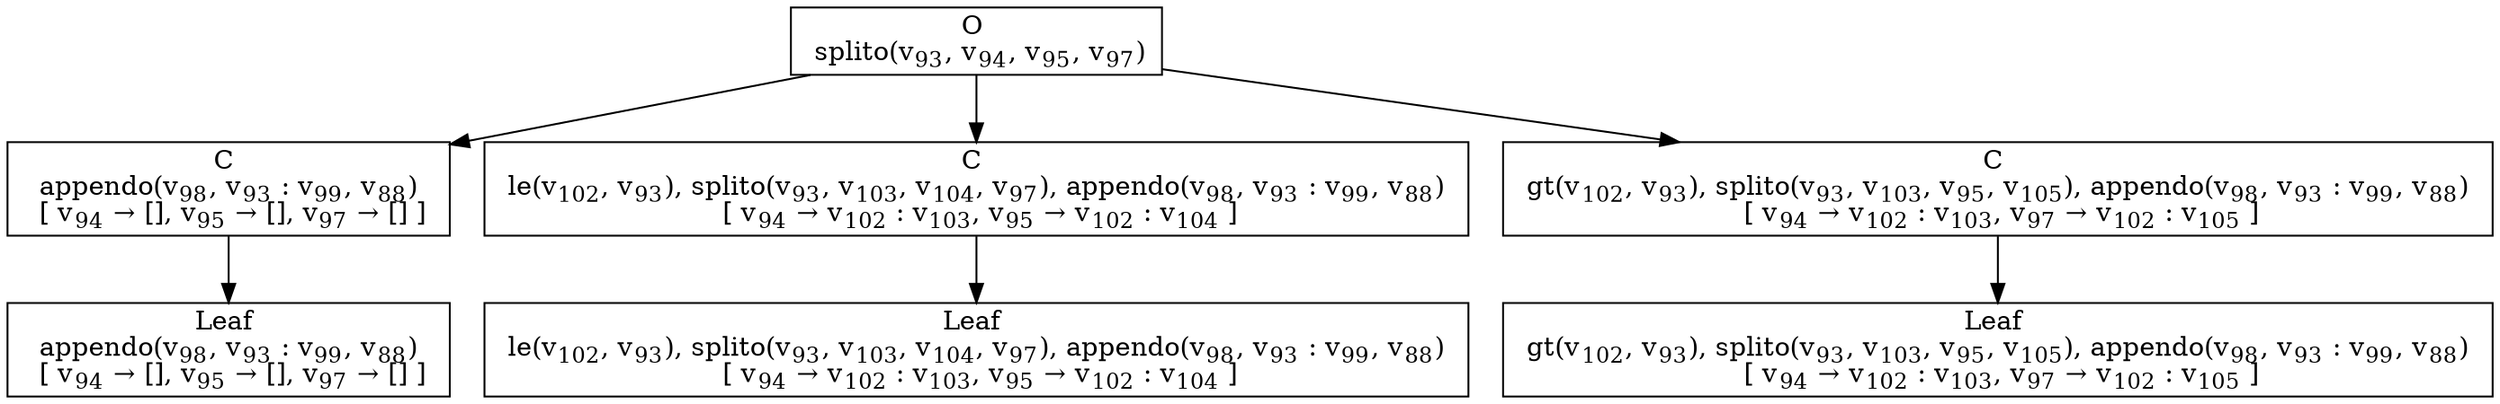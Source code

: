 digraph {
    graph [rankdir=TB
          ,bgcolor=transparent];
    node [shape=box
         ,fillcolor=white
         ,style=filled];
    0 [label=<O <BR/> splito(v<SUB>93</SUB>, v<SUB>94</SUB>, v<SUB>95</SUB>, v<SUB>97</SUB>)>];
    1 [label=<C <BR/> appendo(v<SUB>98</SUB>, v<SUB>93</SUB> : v<SUB>99</SUB>, v<SUB>88</SUB>) <BR/>  [ v<SUB>94</SUB> &rarr; [], v<SUB>95</SUB> &rarr; [], v<SUB>97</SUB> &rarr; [] ] >];
    2 [label=<C <BR/> le(v<SUB>102</SUB>, v<SUB>93</SUB>), splito(v<SUB>93</SUB>, v<SUB>103</SUB>, v<SUB>104</SUB>, v<SUB>97</SUB>), appendo(v<SUB>98</SUB>, v<SUB>93</SUB> : v<SUB>99</SUB>, v<SUB>88</SUB>) <BR/>  [ v<SUB>94</SUB> &rarr; v<SUB>102</SUB> : v<SUB>103</SUB>, v<SUB>95</SUB> &rarr; v<SUB>102</SUB> : v<SUB>104</SUB> ] >];
    3 [label=<C <BR/> gt(v<SUB>102</SUB>, v<SUB>93</SUB>), splito(v<SUB>93</SUB>, v<SUB>103</SUB>, v<SUB>95</SUB>, v<SUB>105</SUB>), appendo(v<SUB>98</SUB>, v<SUB>93</SUB> : v<SUB>99</SUB>, v<SUB>88</SUB>) <BR/>  [ v<SUB>94</SUB> &rarr; v<SUB>102</SUB> : v<SUB>103</SUB>, v<SUB>97</SUB> &rarr; v<SUB>102</SUB> : v<SUB>105</SUB> ] >];
    4 [label=<Leaf <BR/> appendo(v<SUB>98</SUB>, v<SUB>93</SUB> : v<SUB>99</SUB>, v<SUB>88</SUB>) <BR/>  [ v<SUB>94</SUB> &rarr; [], v<SUB>95</SUB> &rarr; [], v<SUB>97</SUB> &rarr; [] ] >];
    5 [label=<Leaf <BR/> le(v<SUB>102</SUB>, v<SUB>93</SUB>), splito(v<SUB>93</SUB>, v<SUB>103</SUB>, v<SUB>104</SUB>, v<SUB>97</SUB>), appendo(v<SUB>98</SUB>, v<SUB>93</SUB> : v<SUB>99</SUB>, v<SUB>88</SUB>) <BR/>  [ v<SUB>94</SUB> &rarr; v<SUB>102</SUB> : v<SUB>103</SUB>, v<SUB>95</SUB> &rarr; v<SUB>102</SUB> : v<SUB>104</SUB> ] >];
    6 [label=<Leaf <BR/> gt(v<SUB>102</SUB>, v<SUB>93</SUB>), splito(v<SUB>93</SUB>, v<SUB>103</SUB>, v<SUB>95</SUB>, v<SUB>105</SUB>), appendo(v<SUB>98</SUB>, v<SUB>93</SUB> : v<SUB>99</SUB>, v<SUB>88</SUB>) <BR/>  [ v<SUB>94</SUB> &rarr; v<SUB>102</SUB> : v<SUB>103</SUB>, v<SUB>97</SUB> &rarr; v<SUB>102</SUB> : v<SUB>105</SUB> ] >];
    0 -> 1 [label=""];
    0 -> 2 [label=""];
    0 -> 3 [label=""];
    1 -> 4 [label=""];
    2 -> 5 [label=""];
    3 -> 6 [label=""];
}
